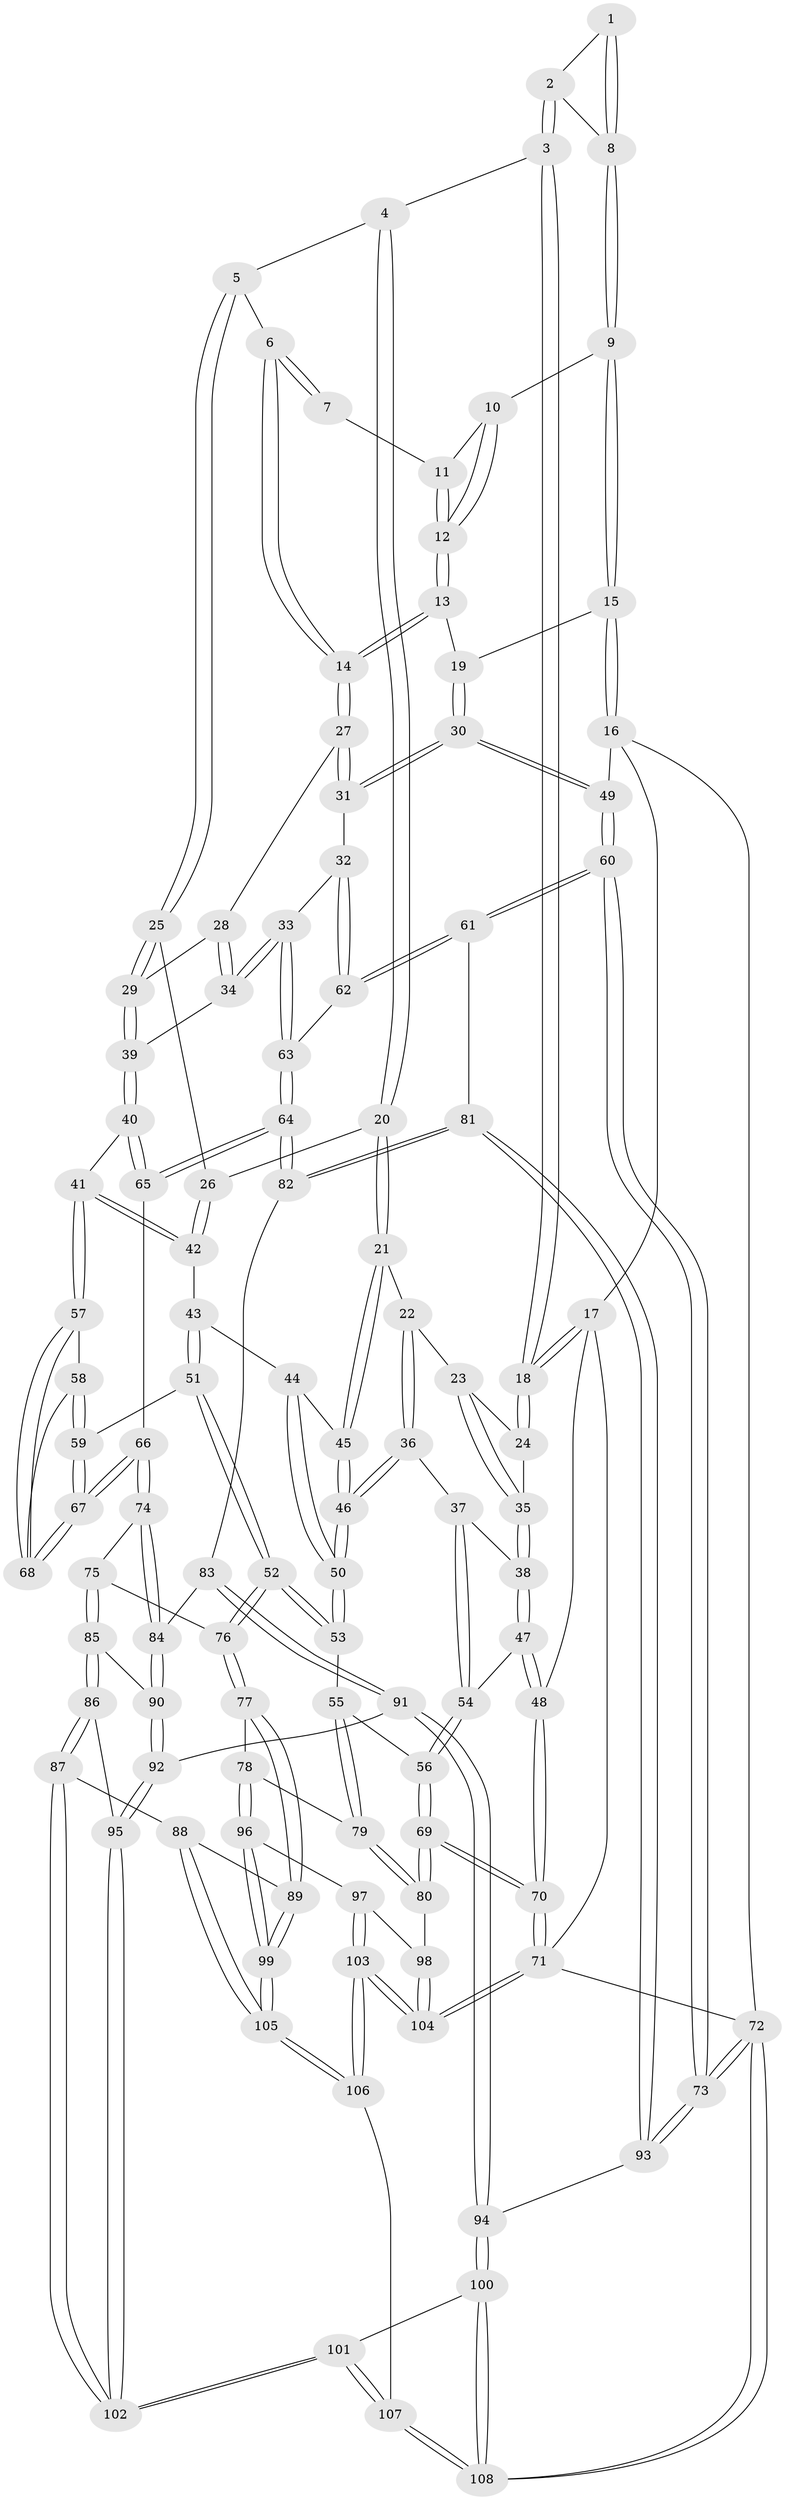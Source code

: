 // coarse degree distribution, {3: 0.07936507936507936, 4: 0.42857142857142855, 5: 0.42857142857142855, 2: 0.031746031746031744, 6: 0.031746031746031744}
// Generated by graph-tools (version 1.1) at 2025/24/03/03/25 07:24:38]
// undirected, 108 vertices, 267 edges
graph export_dot {
graph [start="1"]
  node [color=gray90,style=filled];
  1 [pos="+0.6995860714047903+0.04869241266351408"];
  2 [pos="+0.3966978670608589+0"];
  3 [pos="+0.3708760252360108+0"];
  4 [pos="+0.4041316901714913+0"];
  5 [pos="+0.634917940167218+0.14681756760256748"];
  6 [pos="+0.6806486208888383+0.12456172663602497"];
  7 [pos="+0.6959324010228531+0.09222449831489012"];
  8 [pos="+1+0"];
  9 [pos="+1+0"];
  10 [pos="+1+0"];
  11 [pos="+0.7537498829293219+0.07797751828722668"];
  12 [pos="+0.8410625858230707+0.15140599029845758"];
  13 [pos="+0.836347973563344+0.1674368585968055"];
  14 [pos="+0.8259629575522622+0.1798742352755305"];
  15 [pos="+1+0"];
  16 [pos="+1+0"];
  17 [pos="+0+0"];
  18 [pos="+0+0"];
  19 [pos="+0.9164059494819626+0.18925310824369498"];
  20 [pos="+0.38768458274370876+0.1846767871730539"];
  21 [pos="+0.36203056533785494+0.21947337747281848"];
  22 [pos="+0.31979319087629876+0.22557865549835251"];
  23 [pos="+0.314984035154853+0.22581916057029053"];
  24 [pos="+0.13838278647736035+0.20634898495616177"];
  25 [pos="+0.6293643888256434+0.21706560902922944"];
  26 [pos="+0.5052055617428552+0.2546585656900044"];
  27 [pos="+0.8257862329082456+0.18079806141850047"];
  28 [pos="+0.8120511725540958+0.1919797833080391"];
  29 [pos="+0.6554994735895747+0.25458354409903383"];
  30 [pos="+1+0.2950537941617028"];
  31 [pos="+0.892200793879191+0.357373482417813"];
  32 [pos="+0.875976402312028+0.37370242116554664"];
  33 [pos="+0.7704066002707364+0.4070493536392371"];
  34 [pos="+0.7032989805137251+0.3738187714837253"];
  35 [pos="+0.1576141073316702+0.3442460217571493"];
  36 [pos="+0.1863449649007487+0.3830190176645392"];
  37 [pos="+0.17192420741312972+0.37527800768811426"];
  38 [pos="+0.15708304993203365+0.35992311929920084"];
  39 [pos="+0.6855712952145303+0.36930893161193024"];
  40 [pos="+0.6061396015183583+0.41014195178479174"];
  41 [pos="+0.5675595137453425+0.4147333367346894"];
  42 [pos="+0.5345655387326608+0.39097476644833024"];
  43 [pos="+0.4198557264563789+0.3914529437717352"];
  44 [pos="+0.40561168412633714+0.3866383583957824"];
  45 [pos="+0.3603309617171367+0.25985699586064315"];
  46 [pos="+0.23092008829772143+0.41304473371822664"];
  47 [pos="+0+0.38301397059998693"];
  48 [pos="+0+0.31862952148735385"];
  49 [pos="+1+0.287224658993899"];
  50 [pos="+0.27866457748536305+0.4915975194196627"];
  51 [pos="+0.4477434509255769+0.5517037586007983"];
  52 [pos="+0.39383696229567966+0.6003178834972864"];
  53 [pos="+0.27879765268998785+0.49696029854460894"];
  54 [pos="+0.08358684596643465+0.5247018665553279"];
  55 [pos="+0.19903237364764853+0.5580691626531971"];
  56 [pos="+0.09500028441908819+0.5732686571723431"];
  57 [pos="+0.5465407274404457+0.46047880723975865"];
  58 [pos="+0.48379039382843486+0.524888222643994"];
  59 [pos="+0.4571132694750686+0.5471791053609113"];
  60 [pos="+1+0.6367055704758552"];
  61 [pos="+1+0.6326494873183748"];
  62 [pos="+0.9342096778747674+0.5286768558976158"];
  63 [pos="+0.7715132855300447+0.5890649987662754"];
  64 [pos="+0.7613742876480923+0.6113102874752955"];
  65 [pos="+0.6769502608405198+0.6112667405934517"];
  66 [pos="+0.6265319127343529+0.6313772665939394"];
  67 [pos="+0.6118584717769826+0.615414425973717"];
  68 [pos="+0.5914426398218975+0.5781583935998006"];
  69 [pos="+0+0.7417450423476177"];
  70 [pos="+0+0.7966801604119033"];
  71 [pos="+0+1"];
  72 [pos="+1+1"];
  73 [pos="+1+1"];
  74 [pos="+0.6006894514686534+0.6645391372491468"];
  75 [pos="+0.5734959853726481+0.6854557635122321"];
  76 [pos="+0.39824024789316964+0.6419349151135003"];
  77 [pos="+0.3532892648547269+0.7338421164840022"];
  78 [pos="+0.3133122225861073+0.7475238442723842"];
  79 [pos="+0.23935220244582794+0.7151762402844062"];
  80 [pos="+0+0.7471575612560969"];
  81 [pos="+0.896283473997614+0.7045955422245008"];
  82 [pos="+0.7907381215927425+0.6628439262157007"];
  83 [pos="+0.7884940701556898+0.668166547918076"];
  84 [pos="+0.6764294062686613+0.7545190987681543"];
  85 [pos="+0.564852194316294+0.7694385941975079"];
  86 [pos="+0.5577460924610208+0.7860994118245965"];
  87 [pos="+0.5203716492325797+0.8429253321307311"];
  88 [pos="+0.5176040752785817+0.8437019319658882"];
  89 [pos="+0.429948306969071+0.8156415235695003"];
  90 [pos="+0.6747771280244823+0.7810638849530269"];
  91 [pos="+0.7606147095454129+0.8003299802966329"];
  92 [pos="+0.6996093526811011+0.8218160196161265"];
  93 [pos="+0.8834242519542258+0.8797655629679428"];
  94 [pos="+0.8477641489054103+0.8816767595579327"];
  95 [pos="+0.6908735439056839+0.8365368037803044"];
  96 [pos="+0.25922966960751626+0.8555686103316013"];
  97 [pos="+0.2450046646899796+0.864239437361344"];
  98 [pos="+0.17543052978773144+0.8523066532895109"];
  99 [pos="+0.363423718924084+0.9500430345397782"];
  100 [pos="+0.7914338917021491+0.9241086610191077"];
  101 [pos="+0.6696561768341176+0.9575470587835422"];
  102 [pos="+0.6601785143627923+0.9347647714921309"];
  103 [pos="+0.11241875794790714+1"];
  104 [pos="+0+1"];
  105 [pos="+0.412405992956318+1"];
  106 [pos="+0.412030124678302+1"];
  107 [pos="+0.6119760533109175+1"];
  108 [pos="+0.9125598999563055+1"];
  1 -- 2;
  1 -- 8;
  1 -- 8;
  2 -- 3;
  2 -- 3;
  2 -- 8;
  3 -- 4;
  3 -- 18;
  3 -- 18;
  4 -- 5;
  4 -- 20;
  4 -- 20;
  5 -- 6;
  5 -- 25;
  5 -- 25;
  6 -- 7;
  6 -- 7;
  6 -- 14;
  6 -- 14;
  7 -- 11;
  8 -- 9;
  8 -- 9;
  9 -- 10;
  9 -- 15;
  9 -- 15;
  10 -- 11;
  10 -- 12;
  10 -- 12;
  11 -- 12;
  11 -- 12;
  12 -- 13;
  12 -- 13;
  13 -- 14;
  13 -- 14;
  13 -- 19;
  14 -- 27;
  14 -- 27;
  15 -- 16;
  15 -- 16;
  15 -- 19;
  16 -- 17;
  16 -- 49;
  16 -- 72;
  17 -- 18;
  17 -- 18;
  17 -- 48;
  17 -- 71;
  18 -- 24;
  18 -- 24;
  19 -- 30;
  19 -- 30;
  20 -- 21;
  20 -- 21;
  20 -- 26;
  21 -- 22;
  21 -- 45;
  21 -- 45;
  22 -- 23;
  22 -- 36;
  22 -- 36;
  23 -- 24;
  23 -- 35;
  23 -- 35;
  24 -- 35;
  25 -- 26;
  25 -- 29;
  25 -- 29;
  26 -- 42;
  26 -- 42;
  27 -- 28;
  27 -- 31;
  27 -- 31;
  28 -- 29;
  28 -- 34;
  28 -- 34;
  29 -- 39;
  29 -- 39;
  30 -- 31;
  30 -- 31;
  30 -- 49;
  30 -- 49;
  31 -- 32;
  32 -- 33;
  32 -- 62;
  32 -- 62;
  33 -- 34;
  33 -- 34;
  33 -- 63;
  33 -- 63;
  34 -- 39;
  35 -- 38;
  35 -- 38;
  36 -- 37;
  36 -- 46;
  36 -- 46;
  37 -- 38;
  37 -- 54;
  37 -- 54;
  38 -- 47;
  38 -- 47;
  39 -- 40;
  39 -- 40;
  40 -- 41;
  40 -- 65;
  40 -- 65;
  41 -- 42;
  41 -- 42;
  41 -- 57;
  41 -- 57;
  42 -- 43;
  43 -- 44;
  43 -- 51;
  43 -- 51;
  44 -- 45;
  44 -- 50;
  44 -- 50;
  45 -- 46;
  45 -- 46;
  46 -- 50;
  46 -- 50;
  47 -- 48;
  47 -- 48;
  47 -- 54;
  48 -- 70;
  48 -- 70;
  49 -- 60;
  49 -- 60;
  50 -- 53;
  50 -- 53;
  51 -- 52;
  51 -- 52;
  51 -- 59;
  52 -- 53;
  52 -- 53;
  52 -- 76;
  52 -- 76;
  53 -- 55;
  54 -- 56;
  54 -- 56;
  55 -- 56;
  55 -- 79;
  55 -- 79;
  56 -- 69;
  56 -- 69;
  57 -- 58;
  57 -- 68;
  57 -- 68;
  58 -- 59;
  58 -- 59;
  58 -- 68;
  59 -- 67;
  59 -- 67;
  60 -- 61;
  60 -- 61;
  60 -- 73;
  60 -- 73;
  61 -- 62;
  61 -- 62;
  61 -- 81;
  62 -- 63;
  63 -- 64;
  63 -- 64;
  64 -- 65;
  64 -- 65;
  64 -- 82;
  64 -- 82;
  65 -- 66;
  66 -- 67;
  66 -- 67;
  66 -- 74;
  66 -- 74;
  67 -- 68;
  67 -- 68;
  69 -- 70;
  69 -- 70;
  69 -- 80;
  69 -- 80;
  70 -- 71;
  70 -- 71;
  71 -- 104;
  71 -- 104;
  71 -- 72;
  72 -- 73;
  72 -- 73;
  72 -- 108;
  72 -- 108;
  73 -- 93;
  73 -- 93;
  74 -- 75;
  74 -- 84;
  74 -- 84;
  75 -- 76;
  75 -- 85;
  75 -- 85;
  76 -- 77;
  76 -- 77;
  77 -- 78;
  77 -- 89;
  77 -- 89;
  78 -- 79;
  78 -- 96;
  78 -- 96;
  79 -- 80;
  79 -- 80;
  80 -- 98;
  81 -- 82;
  81 -- 82;
  81 -- 93;
  81 -- 93;
  82 -- 83;
  83 -- 84;
  83 -- 91;
  83 -- 91;
  84 -- 90;
  84 -- 90;
  85 -- 86;
  85 -- 86;
  85 -- 90;
  86 -- 87;
  86 -- 87;
  86 -- 95;
  87 -- 88;
  87 -- 102;
  87 -- 102;
  88 -- 89;
  88 -- 105;
  88 -- 105;
  89 -- 99;
  89 -- 99;
  90 -- 92;
  90 -- 92;
  91 -- 92;
  91 -- 94;
  91 -- 94;
  92 -- 95;
  92 -- 95;
  93 -- 94;
  94 -- 100;
  94 -- 100;
  95 -- 102;
  95 -- 102;
  96 -- 97;
  96 -- 99;
  96 -- 99;
  97 -- 98;
  97 -- 103;
  97 -- 103;
  98 -- 104;
  98 -- 104;
  99 -- 105;
  99 -- 105;
  100 -- 101;
  100 -- 108;
  100 -- 108;
  101 -- 102;
  101 -- 102;
  101 -- 107;
  101 -- 107;
  103 -- 104;
  103 -- 104;
  103 -- 106;
  103 -- 106;
  105 -- 106;
  105 -- 106;
  106 -- 107;
  107 -- 108;
  107 -- 108;
}
